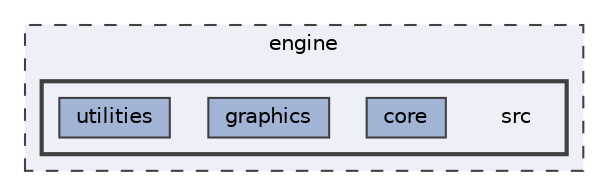 digraph "engine/src"
{
 // LATEX_PDF_SIZE
  bgcolor="transparent";
  edge [fontname=Helvetica,fontsize=10,labelfontname=Helvetica,labelfontsize=10];
  node [fontname=Helvetica,fontsize=10,shape=box,height=0.2,width=0.4];
  compound=true
  subgraph clusterdir_996f45160da62e1a3d7f6046fad68f51 {
    graph [ bgcolor="#edf0f7", pencolor="grey25", label="engine", fontname=Helvetica,fontsize=10 style="filled,dashed", URL="dir_996f45160da62e1a3d7f6046fad68f51.html",tooltip=""]
  subgraph clusterdir_3d9126aa00c041bc0b8f859d1965a0f4 {
    graph [ bgcolor="#edf0f7", pencolor="grey25", label="", fontname=Helvetica,fontsize=10 style="filled,bold", URL="dir_3d9126aa00c041bc0b8f859d1965a0f4.html",tooltip=""]
    dir_3d9126aa00c041bc0b8f859d1965a0f4 [shape=plaintext, label="src"];
  dir_5e835386694ce392648cfcf102577fe3 [label="core", fillcolor="#a2b4d6", color="grey25", style="filled", URL="dir_5e835386694ce392648cfcf102577fe3.html",tooltip=""];
  dir_d7958bfcefb379efaec3d62a179a1d24 [label="graphics", fillcolor="#a2b4d6", color="grey25", style="filled", URL="dir_d7958bfcefb379efaec3d62a179a1d24.html",tooltip=""];
  dir_538f2cc728413b738dd8bc79cdfaa762 [label="utilities", fillcolor="#a2b4d6", color="grey25", style="filled", URL="dir_538f2cc728413b738dd8bc79cdfaa762.html",tooltip=""];
  }
  }
}
